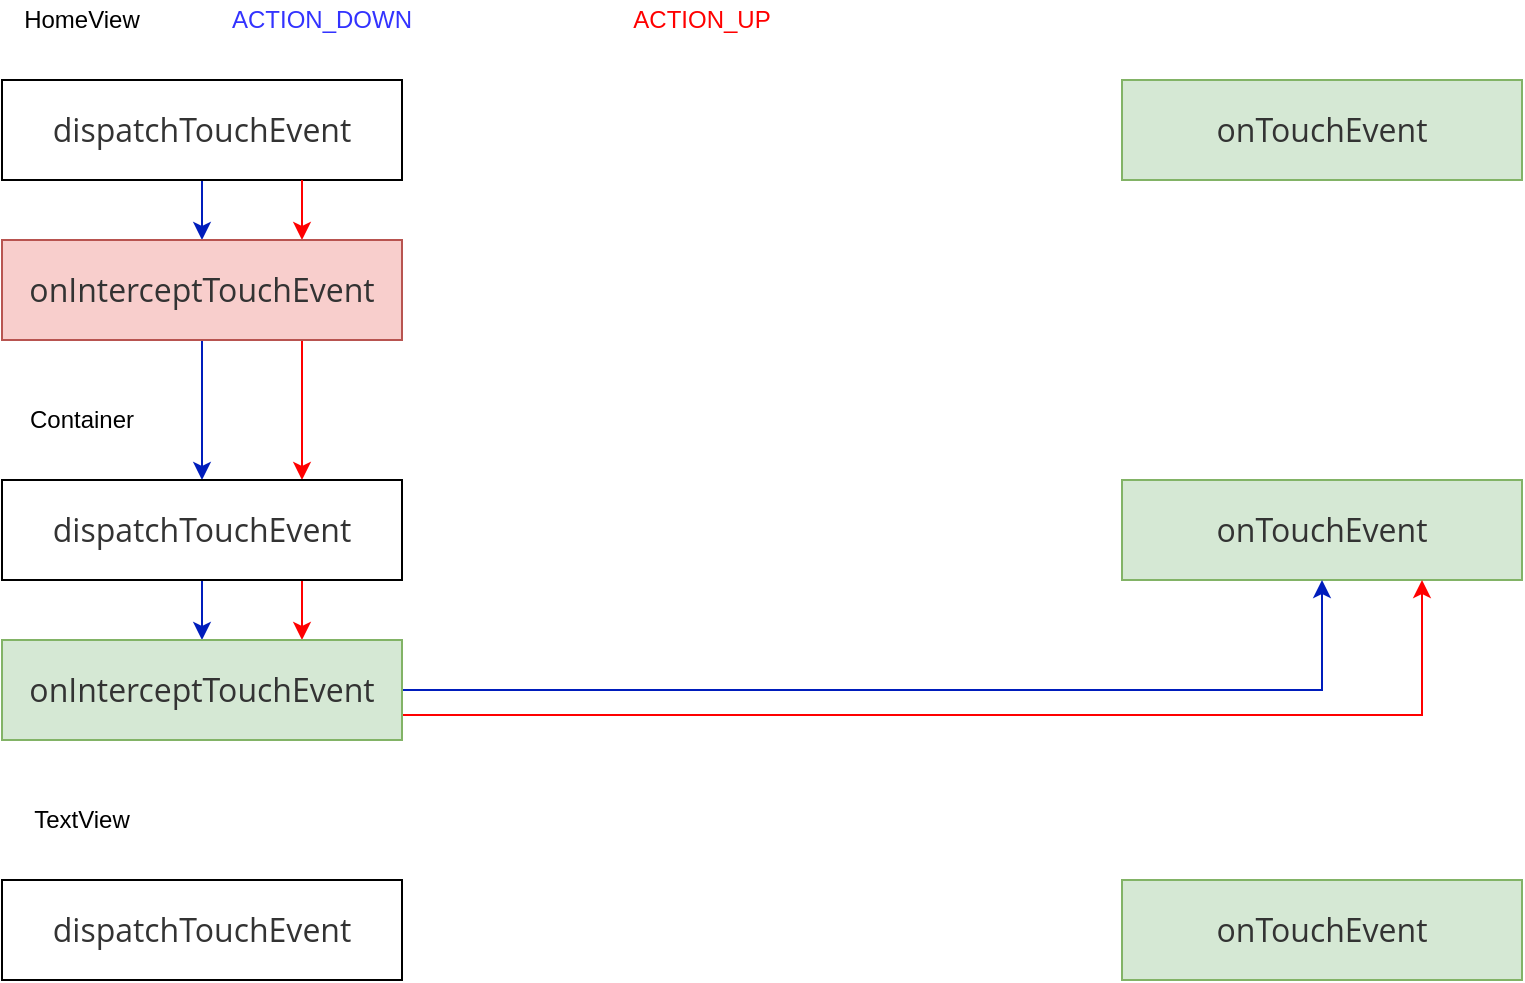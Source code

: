 <mxfile version="12.4.3" type="device" pages="1"><diagram id="5-s8MyQeTfjaJY_0r716" name="Page-1"><mxGraphModel dx="1335" dy="753" grid="1" gridSize="10" guides="1" tooltips="1" connect="1" arrows="1" fold="1" page="1" pageScale="1" pageWidth="827" pageHeight="1169" math="0" shadow="0"><root><mxCell id="0"/><mxCell id="1" parent="0"/><mxCell id="8nLHS1UgZN2dIkzJwdAz-34" value="" style="edgeStyle=orthogonalEdgeStyle;rounded=0;orthogonalLoop=1;jettySize=auto;html=1;strokeColor=#001DBC;fontColor=#3333FF;fillColor=#0050ef;exitX=0.5;exitY=1;exitDx=0;exitDy=0;entryX=0.5;entryY=0;entryDx=0;entryDy=0;" parent="1" source="8nLHS1UgZN2dIkzJwdAz-1" target="8nLHS1UgZN2dIkzJwdAz-3" edge="1"><mxGeometry relative="1" as="geometry"><Array as="points"/></mxGeometry></mxCell><mxCell id="8nLHS1UgZN2dIkzJwdAz-1" value="&lt;span style=&quot;color: rgb(51 , 51 , 51) ; font-family: &amp;#34;open sans&amp;#34; , &amp;#34;clear sans&amp;#34; , &amp;#34;helvetica neue&amp;#34; , &amp;#34;helvetica&amp;#34; , &amp;#34;arial&amp;#34; , sans-serif ; font-size: 16px ; text-align: left ; white-space: pre-wrap ; background-color: rgb(255 , 255 , 255)&quot;&gt;dispatchTouchEvent&lt;br&gt;&lt;/span&gt;" style="rounded=0;whiteSpace=wrap;html=1;" parent="1" vertex="1"><mxGeometry x="40" y="80" width="200" height="50" as="geometry"/></mxCell><mxCell id="8nLHS1UgZN2dIkzJwdAz-27" style="edgeStyle=orthogonalEdgeStyle;rounded=0;orthogonalLoop=1;jettySize=auto;html=1;entryX=0.75;entryY=0;entryDx=0;entryDy=0;exitX=0.75;exitY=1;exitDx=0;exitDy=0;fillColor=#f8cecc;strokeColor=#FF0000;" parent="1" source="8nLHS1UgZN2dIkzJwdAz-1" target="8nLHS1UgZN2dIkzJwdAz-3" edge="1"><mxGeometry relative="1" as="geometry"/></mxCell><mxCell id="8nLHS1UgZN2dIkzJwdAz-36" style="edgeStyle=orthogonalEdgeStyle;rounded=0;orthogonalLoop=1;jettySize=auto;html=1;entryX=0.5;entryY=0;entryDx=0;entryDy=0;strokeColor=#001DBC;fontColor=#3333FF;fillColor=#0050ef;exitX=0.5;exitY=1;exitDx=0;exitDy=0;" parent="1" source="8nLHS1UgZN2dIkzJwdAz-3" target="8nLHS1UgZN2dIkzJwdAz-5" edge="1"><mxGeometry relative="1" as="geometry"><Array as="points"/></mxGeometry></mxCell><mxCell id="-P4D0Al24XwnKOlbgJ8R-1" style="edgeStyle=orthogonalEdgeStyle;rounded=0;orthogonalLoop=1;jettySize=auto;html=1;entryX=0.75;entryY=0;entryDx=0;entryDy=0;exitX=0.75;exitY=1;exitDx=0;exitDy=0;strokeColor=#FF0000;" parent="1" source="8nLHS1UgZN2dIkzJwdAz-3" target="8nLHS1UgZN2dIkzJwdAz-5" edge="1"><mxGeometry relative="1" as="geometry"/></mxCell><mxCell id="8nLHS1UgZN2dIkzJwdAz-3" value="&lt;span style=&quot;color: rgb(51, 51, 51); font-family: &amp;quot;open sans&amp;quot;, &amp;quot;clear sans&amp;quot;, &amp;quot;helvetica neue&amp;quot;, helvetica, arial, sans-serif; font-size: 16px; text-align: left; white-space: pre-wrap;&quot;&gt;onInterceptTouchEvent&lt;br&gt;&lt;/span&gt;" style="rounded=0;whiteSpace=wrap;html=1;fillColor=#f8cecc;strokeColor=#b85450;labelBackgroundColor=none;" parent="1" vertex="1"><mxGeometry x="40" y="160" width="200" height="50" as="geometry"/></mxCell><mxCell id="8nLHS1UgZN2dIkzJwdAz-4" value="&lt;span style=&quot;color: rgb(51, 51, 51); font-family: &amp;quot;open sans&amp;quot;, &amp;quot;clear sans&amp;quot;, &amp;quot;helvetica neue&amp;quot;, helvetica, arial, sans-serif; font-size: 16px; text-align: left; white-space: pre-wrap;&quot;&gt;onTouchEvent&lt;br&gt;&lt;/span&gt;" style="rounded=0;whiteSpace=wrap;html=1;fillColor=#d5e8d4;strokeColor=#82b366;labelBackgroundColor=none;" parent="1" vertex="1"><mxGeometry x="600" y="80" width="200" height="50" as="geometry"/></mxCell><mxCell id="8nLHS1UgZN2dIkzJwdAz-38" value="" style="edgeStyle=orthogonalEdgeStyle;rounded=0;orthogonalLoop=1;jettySize=auto;html=1;strokeColor=#001DBC;fontColor=#3333FF;fillColor=#0050ef;" parent="1" source="8nLHS1UgZN2dIkzJwdAz-5" target="8nLHS1UgZN2dIkzJwdAz-37" edge="1"><mxGeometry relative="1" as="geometry"/></mxCell><mxCell id="Hy7GWJA4wtQCWWEJtmmz-1" style="edgeStyle=orthogonalEdgeStyle;rounded=0;orthogonalLoop=1;jettySize=auto;html=1;exitX=0.75;exitY=1;exitDx=0;exitDy=0;entryX=0.75;entryY=0;entryDx=0;entryDy=0;fontColor=none;strokeColor=#FF0000;" edge="1" parent="1" source="8nLHS1UgZN2dIkzJwdAz-5" target="8nLHS1UgZN2dIkzJwdAz-37"><mxGeometry relative="1" as="geometry"/></mxCell><mxCell id="8nLHS1UgZN2dIkzJwdAz-5" value="&lt;span style=&quot;color: rgb(51 , 51 , 51) ; font-family: &amp;#34;open sans&amp;#34; , &amp;#34;clear sans&amp;#34; , &amp;#34;helvetica neue&amp;#34; , &amp;#34;helvetica&amp;#34; , &amp;#34;arial&amp;#34; , sans-serif ; font-size: 16px ; text-align: left ; white-space: pre-wrap ; background-color: rgb(255 , 255 , 255)&quot;&gt;dispatchTouchEvent&lt;br&gt;&lt;/span&gt;" style="rounded=0;whiteSpace=wrap;html=1;" parent="1" vertex="1"><mxGeometry x="40" y="280" width="200" height="50" as="geometry"/></mxCell><mxCell id="8nLHS1UgZN2dIkzJwdAz-7" value="&lt;span style=&quot;color: rgb(51, 51, 51); font-family: &amp;quot;open sans&amp;quot;, &amp;quot;clear sans&amp;quot;, &amp;quot;helvetica neue&amp;quot;, helvetica, arial, sans-serif; font-size: 16px; text-align: left; white-space: pre-wrap;&quot;&gt;onTouchEvent&lt;br&gt;&lt;/span&gt;" style="rounded=0;whiteSpace=wrap;html=1;fillColor=#d5e8d4;strokeColor=#82b366;labelBackgroundColor=none;" parent="1" vertex="1"><mxGeometry x="600" y="280" width="200" height="50" as="geometry"/></mxCell><mxCell id="8nLHS1UgZN2dIkzJwdAz-8" value="&lt;span style=&quot;color: rgb(51 , 51 , 51) ; font-family: &amp;#34;open sans&amp;#34; , &amp;#34;clear sans&amp;#34; , &amp;#34;helvetica neue&amp;#34; , &amp;#34;helvetica&amp;#34; , &amp;#34;arial&amp;#34; , sans-serif ; font-size: 16px ; text-align: left ; white-space: pre-wrap ; background-color: rgb(255 , 255 , 255)&quot;&gt;dispatchTouchEvent&lt;br&gt;&lt;/span&gt;" style="rounded=0;whiteSpace=wrap;html=1;" parent="1" vertex="1"><mxGeometry x="40" y="480" width="200" height="50" as="geometry"/></mxCell><mxCell id="8nLHS1UgZN2dIkzJwdAz-10" value="&lt;span style=&quot;color: rgb(51, 51, 51); font-family: &amp;quot;open sans&amp;quot;, &amp;quot;clear sans&amp;quot;, &amp;quot;helvetica neue&amp;quot;, helvetica, arial, sans-serif; font-size: 16px; text-align: left; white-space: pre-wrap;&quot;&gt;onTouchEvent&lt;br&gt;&lt;/span&gt;" style="rounded=0;whiteSpace=wrap;html=1;fillColor=#d5e8d4;strokeColor=#82b366;labelBackgroundColor=none;" parent="1" vertex="1"><mxGeometry x="600" y="480" width="200" height="50" as="geometry"/></mxCell><mxCell id="8nLHS1UgZN2dIkzJwdAz-28" value="HomeView" style="text;html=1;strokeColor=none;fillColor=none;align=center;verticalAlign=middle;whiteSpace=wrap;rounded=0;" parent="1" vertex="1"><mxGeometry x="40" y="40" width="80" height="20" as="geometry"/></mxCell><mxCell id="8nLHS1UgZN2dIkzJwdAz-29" value="Container" style="text;html=1;strokeColor=none;fillColor=none;align=center;verticalAlign=middle;whiteSpace=wrap;rounded=0;" parent="1" vertex="1"><mxGeometry x="40" y="240" width="80" height="20" as="geometry"/></mxCell><mxCell id="8nLHS1UgZN2dIkzJwdAz-30" value="TextView" style="text;html=1;strokeColor=none;fillColor=none;align=center;verticalAlign=middle;whiteSpace=wrap;rounded=0;" parent="1" vertex="1"><mxGeometry x="40" y="440" width="80" height="20" as="geometry"/></mxCell><mxCell id="8nLHS1UgZN2dIkzJwdAz-31" value="ACTION_DOWN" style="text;html=1;strokeColor=none;fillColor=none;align=center;verticalAlign=middle;whiteSpace=wrap;rounded=0;fontColor=#3333FF;" parent="1" vertex="1"><mxGeometry x="160" y="40" width="80" height="20" as="geometry"/></mxCell><mxCell id="8nLHS1UgZN2dIkzJwdAz-32" value="ACTION_UP" style="text;html=1;strokeColor=none;fillColor=none;align=center;verticalAlign=middle;whiteSpace=wrap;rounded=0;fontColor=#FF0000;" parent="1" vertex="1"><mxGeometry x="350" y="40" width="80" height="20" as="geometry"/></mxCell><mxCell id="8nLHS1UgZN2dIkzJwdAz-39" value="" style="edgeStyle=orthogonalEdgeStyle;rounded=0;orthogonalLoop=1;jettySize=auto;html=1;strokeColor=#001DBC;fontColor=#3333FF;fillColor=#0050ef;exitX=1;exitY=0.5;exitDx=0;exitDy=0;entryX=0.5;entryY=1;entryDx=0;entryDy=0;" parent="1" source="8nLHS1UgZN2dIkzJwdAz-37" target="8nLHS1UgZN2dIkzJwdAz-7" edge="1"><mxGeometry relative="1" as="geometry"/></mxCell><mxCell id="Hy7GWJA4wtQCWWEJtmmz-2" style="edgeStyle=orthogonalEdgeStyle;rounded=0;orthogonalLoop=1;jettySize=auto;html=1;exitX=1;exitY=0.75;exitDx=0;exitDy=0;entryX=0.75;entryY=1;entryDx=0;entryDy=0;fontColor=none;strokeColor=#FF0000;" edge="1" parent="1" source="8nLHS1UgZN2dIkzJwdAz-37" target="8nLHS1UgZN2dIkzJwdAz-7"><mxGeometry relative="1" as="geometry"/></mxCell><mxCell id="8nLHS1UgZN2dIkzJwdAz-37" value="&lt;span style=&quot;color: rgb(51, 51, 51); font-family: &amp;quot;open sans&amp;quot;, &amp;quot;clear sans&amp;quot;, &amp;quot;helvetica neue&amp;quot;, helvetica, arial, sans-serif; font-size: 16px; text-align: left; white-space: pre-wrap;&quot;&gt;onInterceptTouchEvent&lt;br&gt;&lt;/span&gt;" style="rounded=0;whiteSpace=wrap;html=1;fillColor=#d5e8d4;strokeColor=#82b366;labelBackgroundColor=none;" parent="1" vertex="1"><mxGeometry x="40" y="360" width="200" height="50" as="geometry"/></mxCell></root></mxGraphModel></diagram></mxfile>